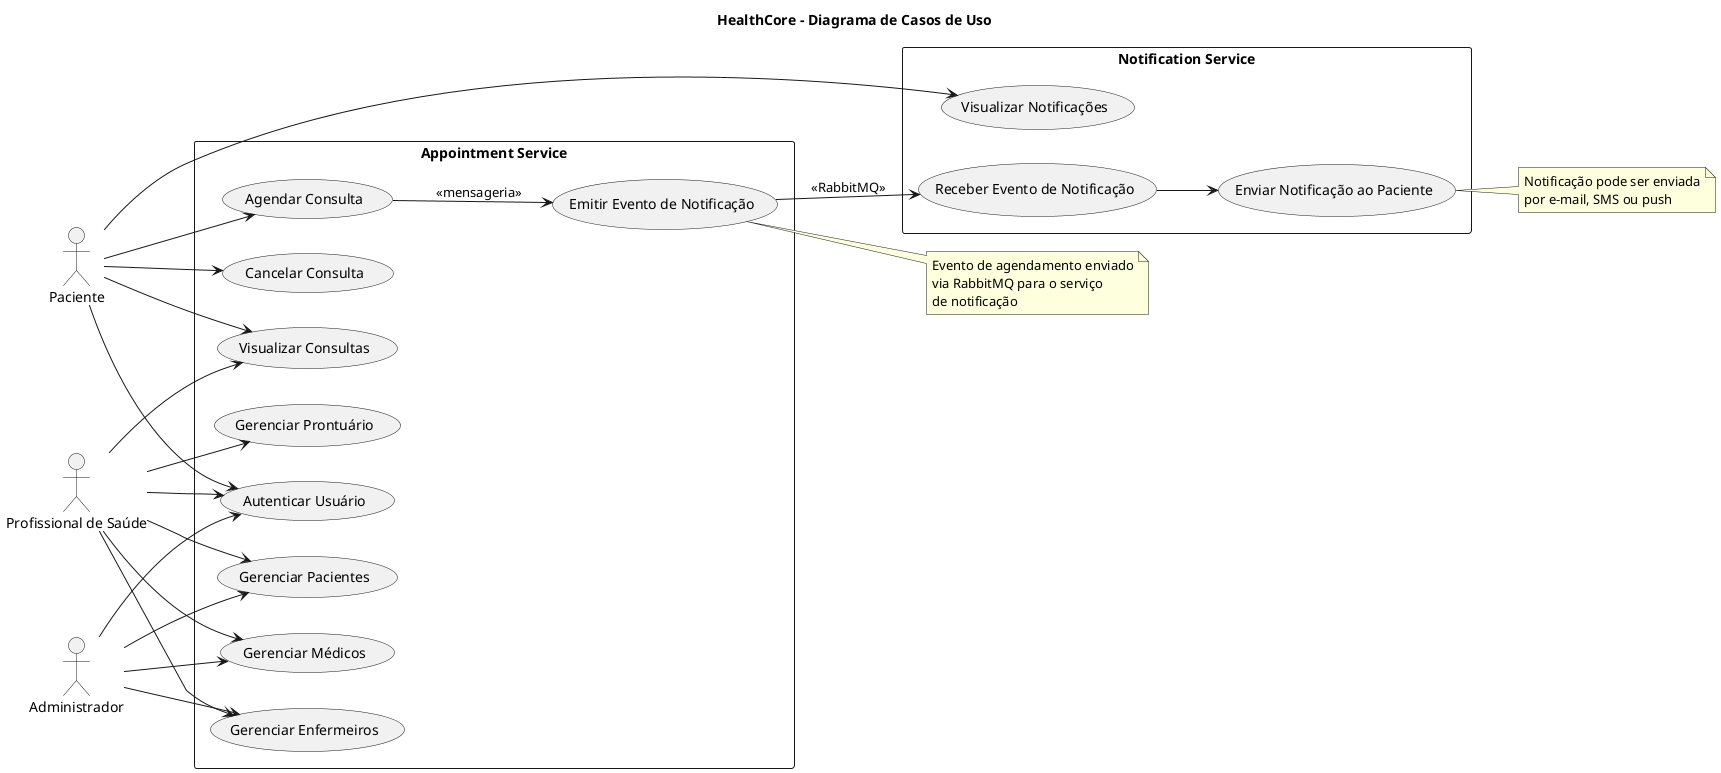 @startuml
left to right direction
title HealthCore - Diagrama de Casos de Uso

:Paciente: as Paciente
:Profissional de Saúde: as Profissional
:Administrador: as Admin


rectangle "Appointment Service" {
  usecase "Agendar Consulta" as UC1
  usecase "Cancelar Consulta" as UC2
  usecase "Visualizar Consultas" as UC3
  usecase "Gerenciar Prontuário" as UC4
  usecase "Autenticar Usuário" as UC5
  usecase "Gerenciar Médicos" as UC6
  usecase "Gerenciar Pacientes" as UC7
  usecase "Gerenciar Enfermeiros" as UC8
  usecase "Emitir Evento de Notificação" as UC9
}

rectangle "Notification Service" {
  usecase "Receber Evento de Notificação" as UC10
  usecase "Enviar Notificação ao Paciente" as UC11
  usecase "Visualizar Notificações" as UC12
}

Paciente --> UC1
Paciente --> UC2
Paciente --> UC3
Paciente --> UC12
Paciente --> UC5

Profissional --> UC3
Profissional --> UC4
Profissional --> UC6
Profissional --> UC7
Profissional --> UC8
Profissional --> UC5

Admin --> UC6
Admin --> UC7
Admin --> UC8
Admin --> UC5

UC1 --> UC9 : <<mensageria>>
UC9 --> UC10 : <<RabbitMQ>>
UC10 --> UC11



note right of UC9
  Evento de agendamento enviado
  via RabbitMQ para o serviço
  de notificação
end note

note right of UC11
  Notificação pode ser enviada
  por e-mail, SMS ou push
end note

@enduml

